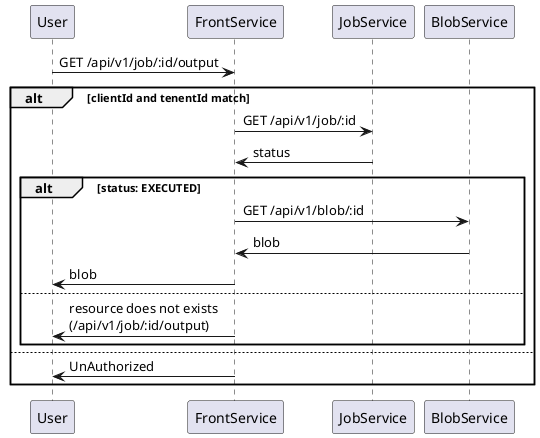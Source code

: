 @startuml
User -> FrontService: GET /api/v1/job/:id/output

alt clientId and tenentId match
  FrontService -> JobService: GET /api/v1/job/:id
  JobService -> FrontService: status
  alt status: EXECUTED
    FrontService -> BlobService: GET /api/v1/blob/:id
    BlobService -> FrontService: blob
    FrontService -> User: blob
  else
    ' Job has not finished yet, so the output doesn't exists
    FrontService ->User: resource does not exists\n(/api/v1/job/:id/output)
  end
else
  ' User is not owner of job
  FrontService -> User: UnAuthorized
end
@enduml